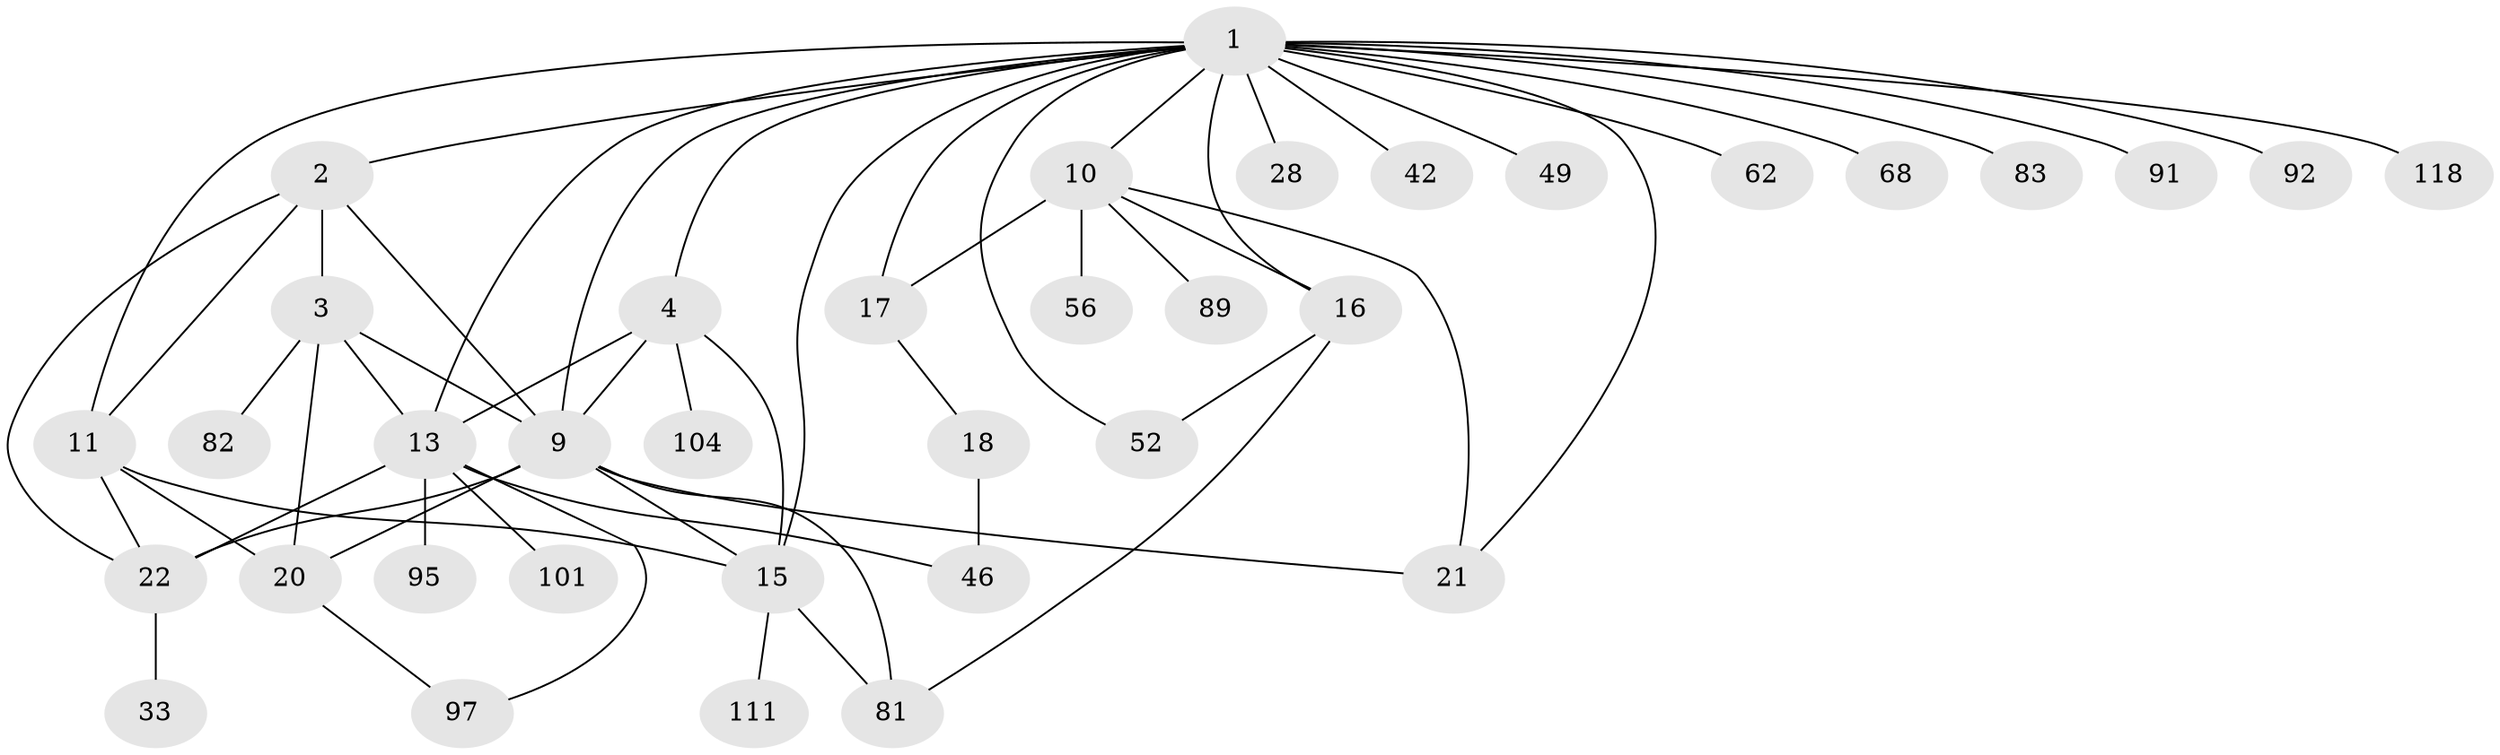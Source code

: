 // original degree distribution, {7: 0.016666666666666666, 5: 0.075, 4: 0.08333333333333333, 6: 0.03333333333333333, 3: 0.18333333333333332, 2: 0.31666666666666665, 1: 0.2916666666666667}
// Generated by graph-tools (version 1.1) at 2025/16/03/04/25 18:16:49]
// undirected, 36 vertices, 58 edges
graph export_dot {
graph [start="1"]
  node [color=gray90,style=filled];
  1 [super="+14+6"];
  2;
  3 [super="+19+24"];
  4 [super="+25+5"];
  9 [super="+38+88+58+69+27"];
  10 [super="+31+47"];
  11 [super="+40+36"];
  13 [super="+35+85+50"];
  15 [super="+51+34+113"];
  16 [super="+48+39"];
  17 [super="+61"];
  18 [super="+65"];
  20 [super="+57+66+75"];
  21 [super="+74+32+87"];
  22 [super="+94+23+106+26"];
  28;
  33 [super="+37"];
  42;
  46;
  49;
  52 [super="+60"];
  56 [super="+70"];
  62;
  68;
  81;
  82;
  83;
  89;
  91;
  92;
  95 [super="+120"];
  97;
  101 [super="+107"];
  104;
  111;
  118;
  1 -- 2;
  1 -- 4;
  1 -- 68;
  1 -- 52;
  1 -- 49;
  1 -- 11;
  1 -- 9;
  1 -- 42;
  1 -- 10;
  1 -- 15;
  1 -- 16 [weight=2];
  1 -- 17;
  1 -- 92;
  1 -- 83 [weight=2];
  1 -- 21;
  1 -- 118;
  1 -- 91;
  1 -- 28;
  1 -- 62;
  1 -- 13;
  2 -- 3;
  2 -- 9;
  2 -- 11;
  2 -- 22;
  3 -- 20;
  3 -- 82;
  3 -- 9;
  3 -- 13;
  4 -- 13;
  4 -- 104;
  4 -- 9;
  4 -- 15;
  9 -- 15 [weight=2];
  9 -- 81;
  9 -- 20;
  9 -- 21;
  9 -- 22;
  10 -- 56;
  10 -- 89;
  10 -- 17;
  10 -- 21 [weight=3];
  10 -- 16;
  11 -- 20;
  11 -- 22;
  11 -- 15;
  13 -- 22 [weight=2];
  13 -- 97;
  13 -- 101;
  13 -- 46;
  13 -- 95 [weight=2];
  15 -- 81;
  15 -- 111;
  16 -- 52;
  16 -- 81;
  17 -- 18;
  18 -- 46;
  20 -- 97;
  22 -- 33;
}
